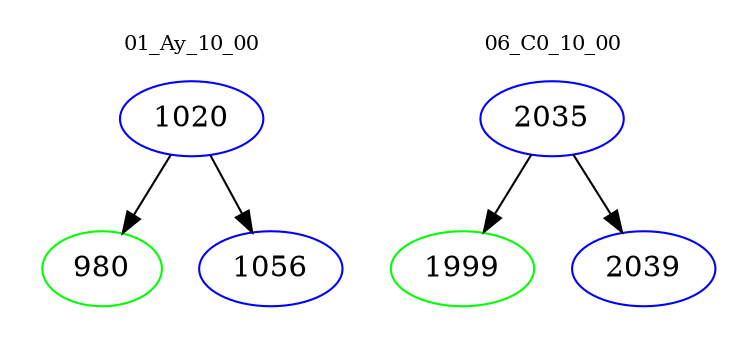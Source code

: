 digraph{
subgraph cluster_0 {
color = white
label = "01_Ay_10_00";
fontsize=10;
T0_1020 [label="1020", color="blue"]
T0_1020 -> T0_980 [color="black"]
T0_980 [label="980", color="green"]
T0_1020 -> T0_1056 [color="black"]
T0_1056 [label="1056", color="blue"]
}
subgraph cluster_1 {
color = white
label = "06_C0_10_00";
fontsize=10;
T1_2035 [label="2035", color="blue"]
T1_2035 -> T1_1999 [color="black"]
T1_1999 [label="1999", color="green"]
T1_2035 -> T1_2039 [color="black"]
T1_2039 [label="2039", color="blue"]
}
}

